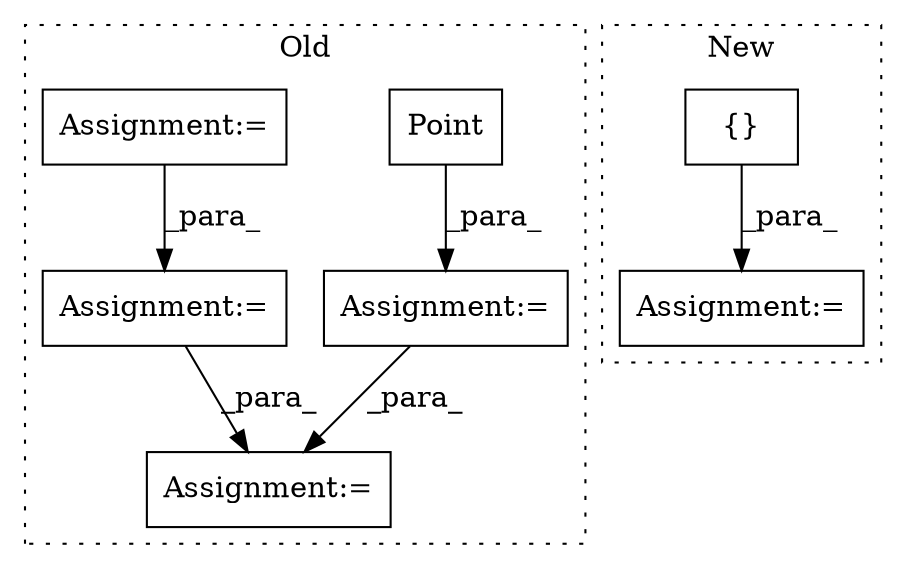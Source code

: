 digraph G {
subgraph cluster0 {
1 [label="Point" a="32" s="6303,6324" l="6,1" shape="box"];
3 [label="Assignment:=" a="7" s="6452" l="15" shape="box"];
4 [label="Assignment:=" a="7" s="6302" l="1" shape="box"];
6 [label="Assignment:=" a="7" s="6401" l="1" shape="box"];
7 [label="Assignment:=" a="7" s="6594" l="28" shape="box"];
label = "Old";
style="dotted";
}
subgraph cluster1 {
2 [label="{}" a="4" s="5468,5477" l="1,1" shape="box"];
5 [label="Assignment:=" a="7" s="5421" l="2" shape="box"];
label = "New";
style="dotted";
}
1 -> 4 [label="_para_"];
2 -> 5 [label="_para_"];
4 -> 3 [label="_para_"];
6 -> 7 [label="_para_"];
7 -> 3 [label="_para_"];
}